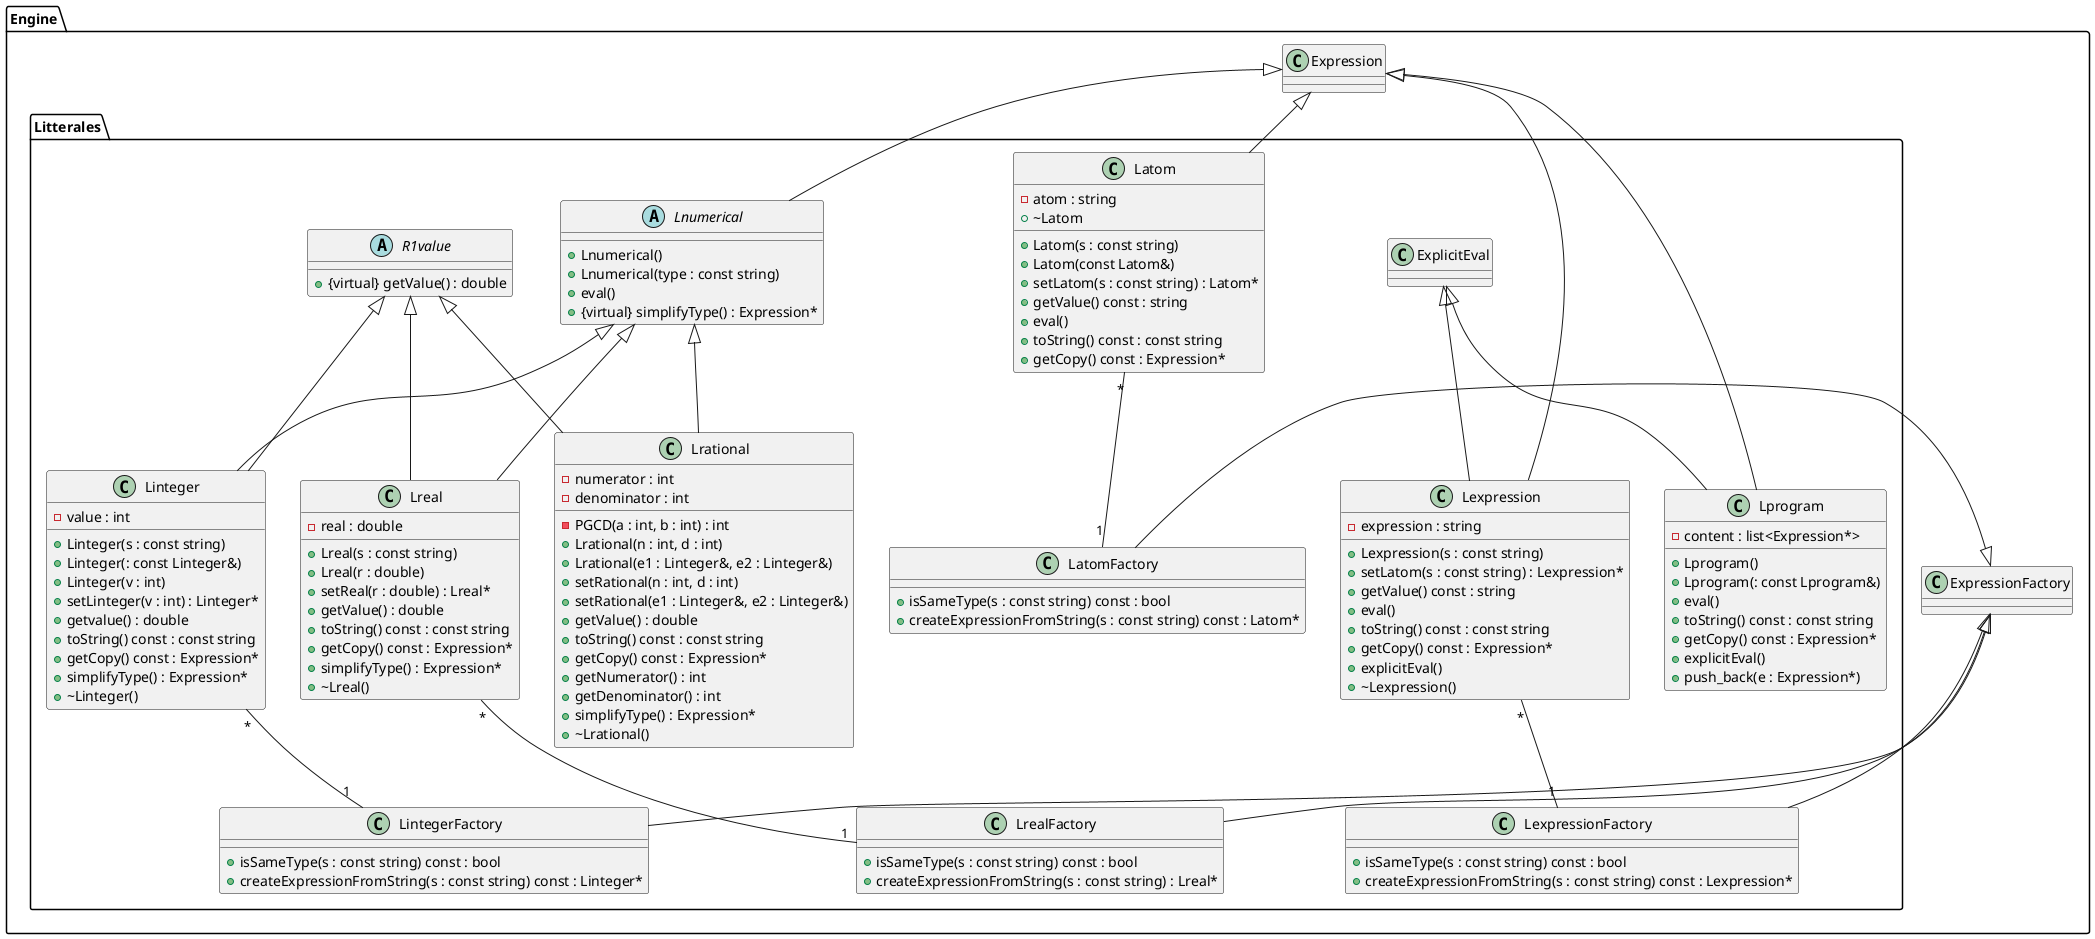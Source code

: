 @startuml
package Engine {
class Expression {
}

class ExpressionFactory{
}

package Litterales {
class Latom {
  - atom : string
  + Latom(s : const string)
  + Latom(const Latom&)
  + setLatom(s : const string) : Latom*
  + getValue() const : string
  + eval()
  + toString() const : const string
  + getCopy() const : Expression*
  + ~Latom
}
Expression <|-- Latom

class LatomFactory {
  + isSameType(s : const string) const : bool
  + createExpressionFromString(s : const string) const : Latom*
}
ExpressionFactory <|- LatomFactory
Latom "*" -- "1" LatomFactory

class Lexpression {
  - expression : string
  + Lexpression(s : const string)
  + setLatom(s : const string) : Lexpression*
  + getValue() const : string
  + eval()
  + toString() const : const string
  + getCopy() const : Expression*
  + explicitEval()
  + ~Lexpression()
}
Expression <|-- Lexpression
ExplicitEval <|-- Lexpression

class LexpressionFactory {
  + isSameType(s : const string) const : bool
  + createExpressionFromString(s : const string) const : Lexpression*
}
ExpressionFactory <|- LexpressionFactory
Lexpression "*" -- "1" LexpressionFactory

class Lrational {
  - numerator : int
  - denominator : int
  - PGCD(a : int, b : int) : int
  + Lrational(n : int, d : int)
  + Lrational(e1 : Linteger&, e2 : Linteger&)
  + setRational(n : int, d : int)
  + setRational(e1 : Linteger&, e2 : Linteger&)
  + getValue() : double
  + toString() const : const string
  + getCopy() const : Expression*
  + getNumerator() : int
  + getDenominator() : int
  + simplifyType() : Expression*
  + ~Lrational()
}
Lnumerical <|-- Lrational
R1value <|-- Lrational

class Linteger {
  - value : int
  + Linteger(s : const string)
  + Linteger(: const Linteger&)
  + Linteger(v : int)
  + setLinteger(v : int) : Linteger*
  + getvalue() : double
  + toString() const : const string
  + getCopy() const : Expression*
  + simplifyType() : Expression*
  + ~Linteger()
}
Lnumerical <|-- Linteger
R1value <|-- Linteger

class LintegerFactory {
  + isSameType(s : const string) const : bool
  + createExpressionFromString(s : const string) const : Linteger*
}
ExpressionFactory <|-- LintegerFactory
Linteger "*" -- "1" LintegerFactory

abstract class Lnumerical {
  + Lnumerical()
  + Lnumerical(type : const string)
  + eval()
  + {virtual} simplifyType() : Expression*
}
Expression <|-- Lnumerical

abstract class R1value {
  + {virtual} getValue() : double
}

class Lprogram {
  - content : list<Expression*>
  + Lprogram()
  + Lprogram(: const Lprogram&)
  + eval()
  + toString() const : const string
  + getCopy() const : Expression*
  + explicitEval()
  + push_back(e : Expression*)
}
Expression <|-- Lprogram
ExplicitEval <|-- Lprogram

class Lreal {
  - real : double
  + Lreal(s : const string)
  + Lreal(r : double)
  + setReal(r : double) : Lreal*
  + getValue() : double
  + toString() const : const string
  + getCopy() const : Expression*
  + simplifyType() : Expression*
  + ~Lreal()
}
Lnumerical <|-- Lreal
R1value <|-- Lreal

class LrealFactory {
  + isSameType(s : const string) const : bool
  + createExpressionFromString(s : const string) : Lreal*
}
ExpressionFactory <|-- LrealFactory
Lreal "*" -- "1" LrealFactory
}
}
@enduml
